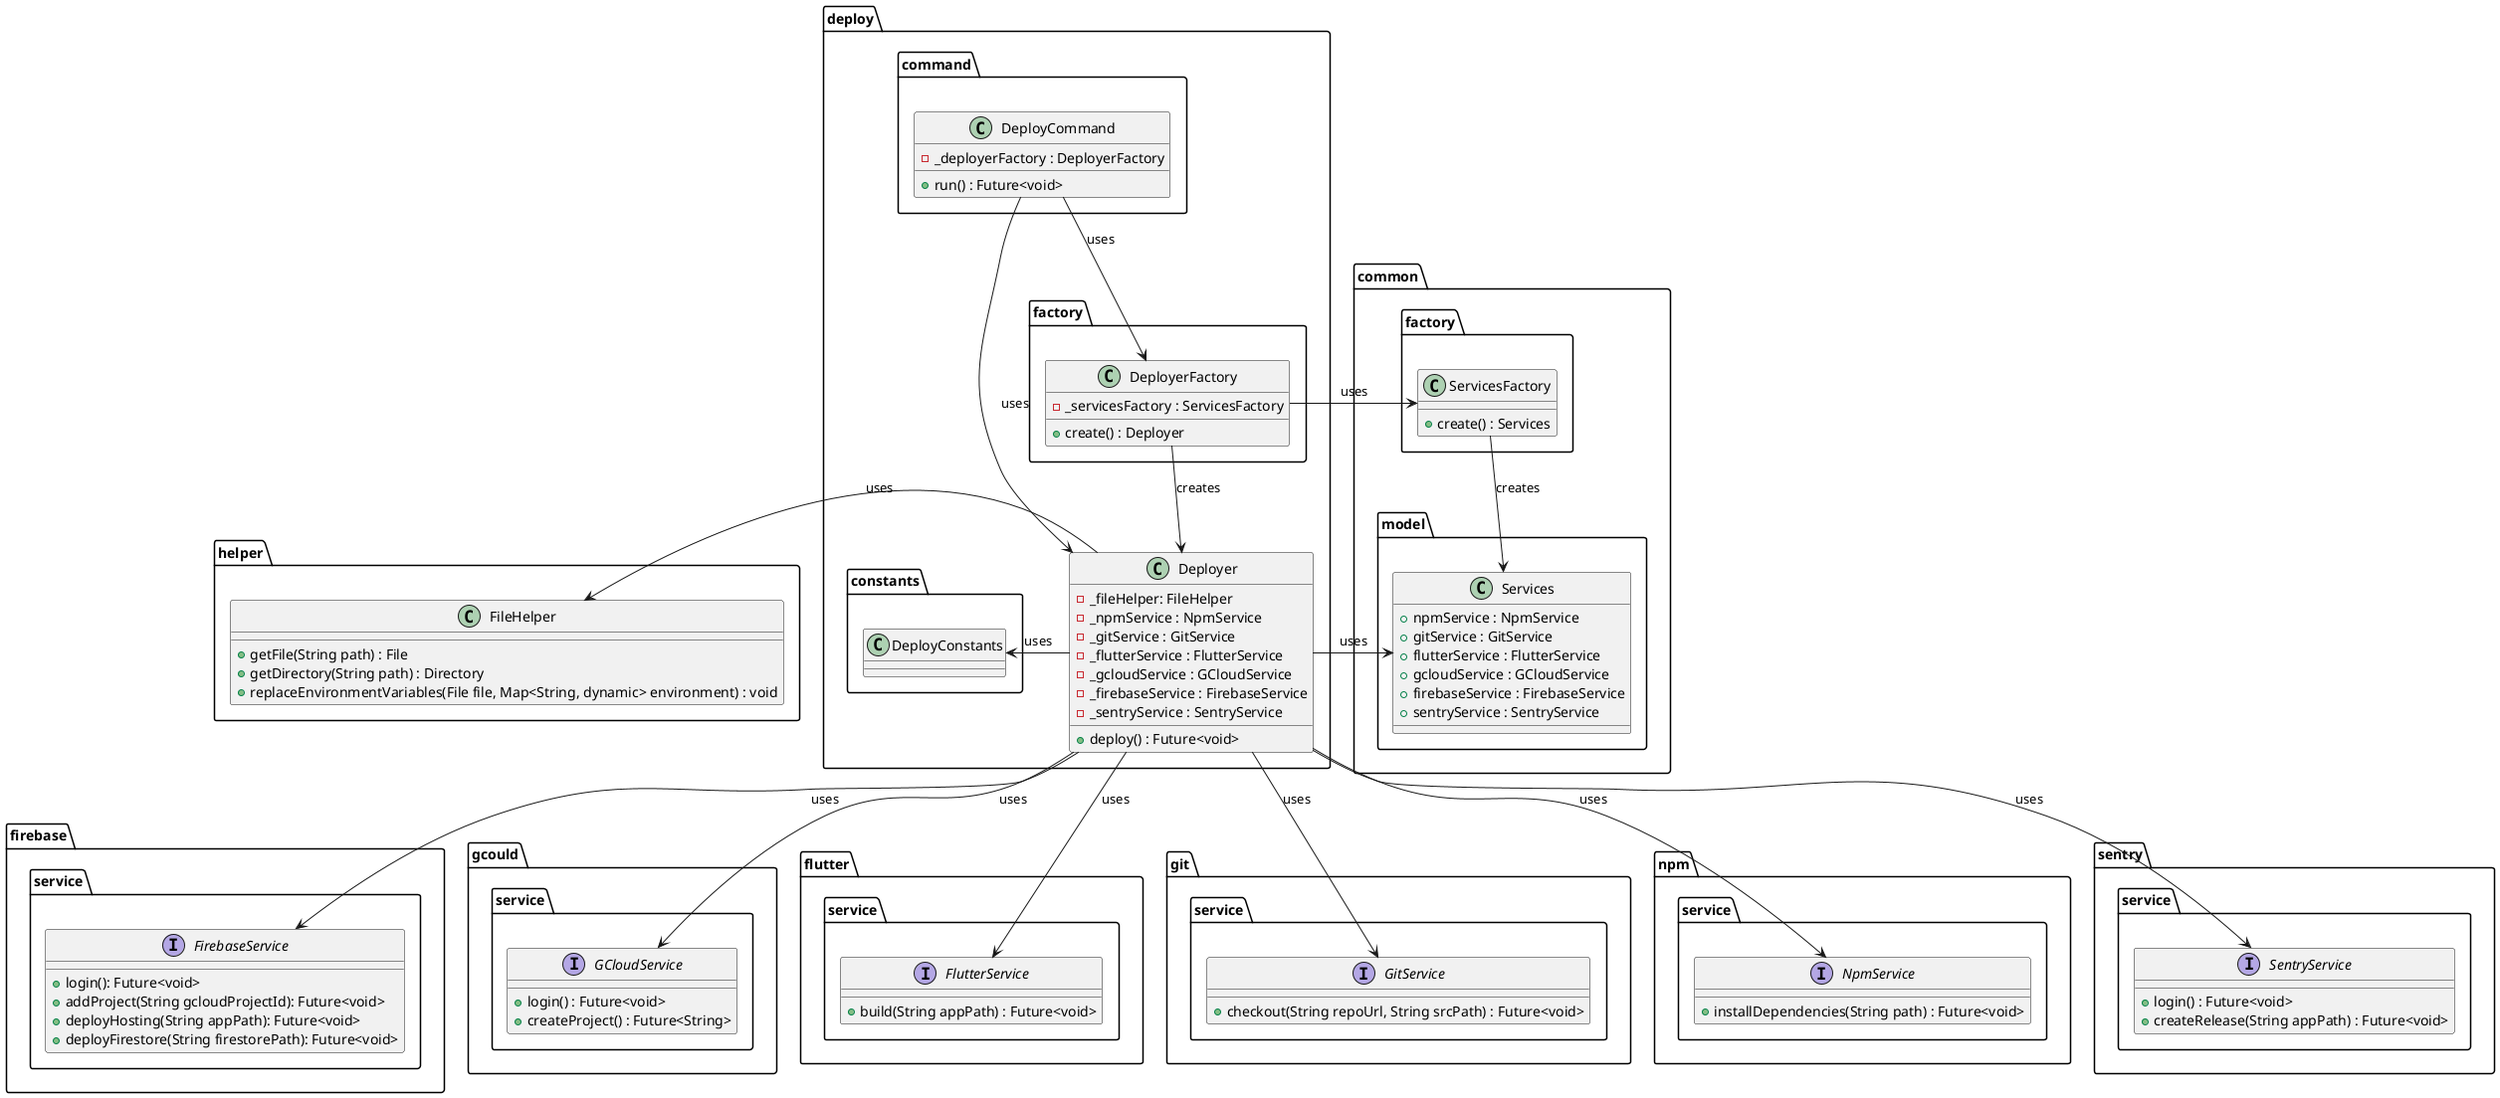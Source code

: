 @startuml deploy_command_class_diagram

package firebase.service {
    interface FirebaseService {
        + login(): Future<void>
        + addProject(String gcloudProjectId): Future<void>
        + deployHosting(String appPath): Future<void>
        + deployFirestore(String firestorePath): Future<void>
    }
}

package gcould.service {
    interface GCloudService {
        + login() : Future<void>
        + createProject() : Future<String>
    }
}

package flutter.service {
    interface FlutterService  {
        + build(String appPath) : Future<void>
    }
}

package  git.service{
    interface GitService  {
        + checkout(String repoUrl, String srcPath) : Future<void>
    }
}

package  npm.service {
    interface NpmService  {
        + installDependencies(String path) : Future<void>
    }
}

package sentry.service{
    interface SentryService  {
        + login() : Future<void>
        + createRelease(String appPath) : Future<void>
    }
}

package common {
    package model {
        class Services {
            + npmService : NpmService
            + gitService : GitService
            + flutterService : FlutterService
            + gcloudService : GCloudService
            + firebaseService : FirebaseService
            + sentryService : SentryService
        }
    }

    package factory as common.factory{
        class ServicesFactory {
            + create() : Services
        }
    }
}


package deploy {
    package command {
        class DeployCommand {
            - _deployerFactory : DeployerFactory
            + run() : Future<void>
        }
    }

    package constants {
        class DeployConstants{}
    }

    package factory {
        class DeployerFactory {
            - _servicesFactory : ServicesFactory
            + create() : Deployer
        }
    }

    class Deployer {
        - _fileHelper: FileHelper
        - _npmService : NpmService
        - _gitService : GitService
        - _flutterService : FlutterService
        - _gcloudService : GCloudService
        - _firebaseService : FirebaseService
        - _sentryService : SentryService
        + deploy() : Future<void>
    }
}

package helper {
    class FileHelper {
        + getFile(String path) : File
        + getDirectory(String path) : Directory
        + replaceEnvironmentVariables(File file, Map<String, dynamic> environment) : void
    }
}

Deployer -down-> NpmService : uses
Deployer -down-> GitService : uses
Deployer -down-> FlutterService : uses
Deployer -down-> GCloudService : uses
Deployer -down-> FirebaseService : uses
Deployer -down-> SentryService : uses
Deployer -left-> FileHelper : uses
Deployer -> DeployConstants : uses
Deployer -> Services : uses

DeployCommand -down-> Deployer : uses
DeployCommand -down-> DeployerFactory : uses
DeployerFactory -left-> ServicesFactory : uses

ServicesFactory --> Services : creates

DeployerFactory --> Deployer : creates

@enduml

